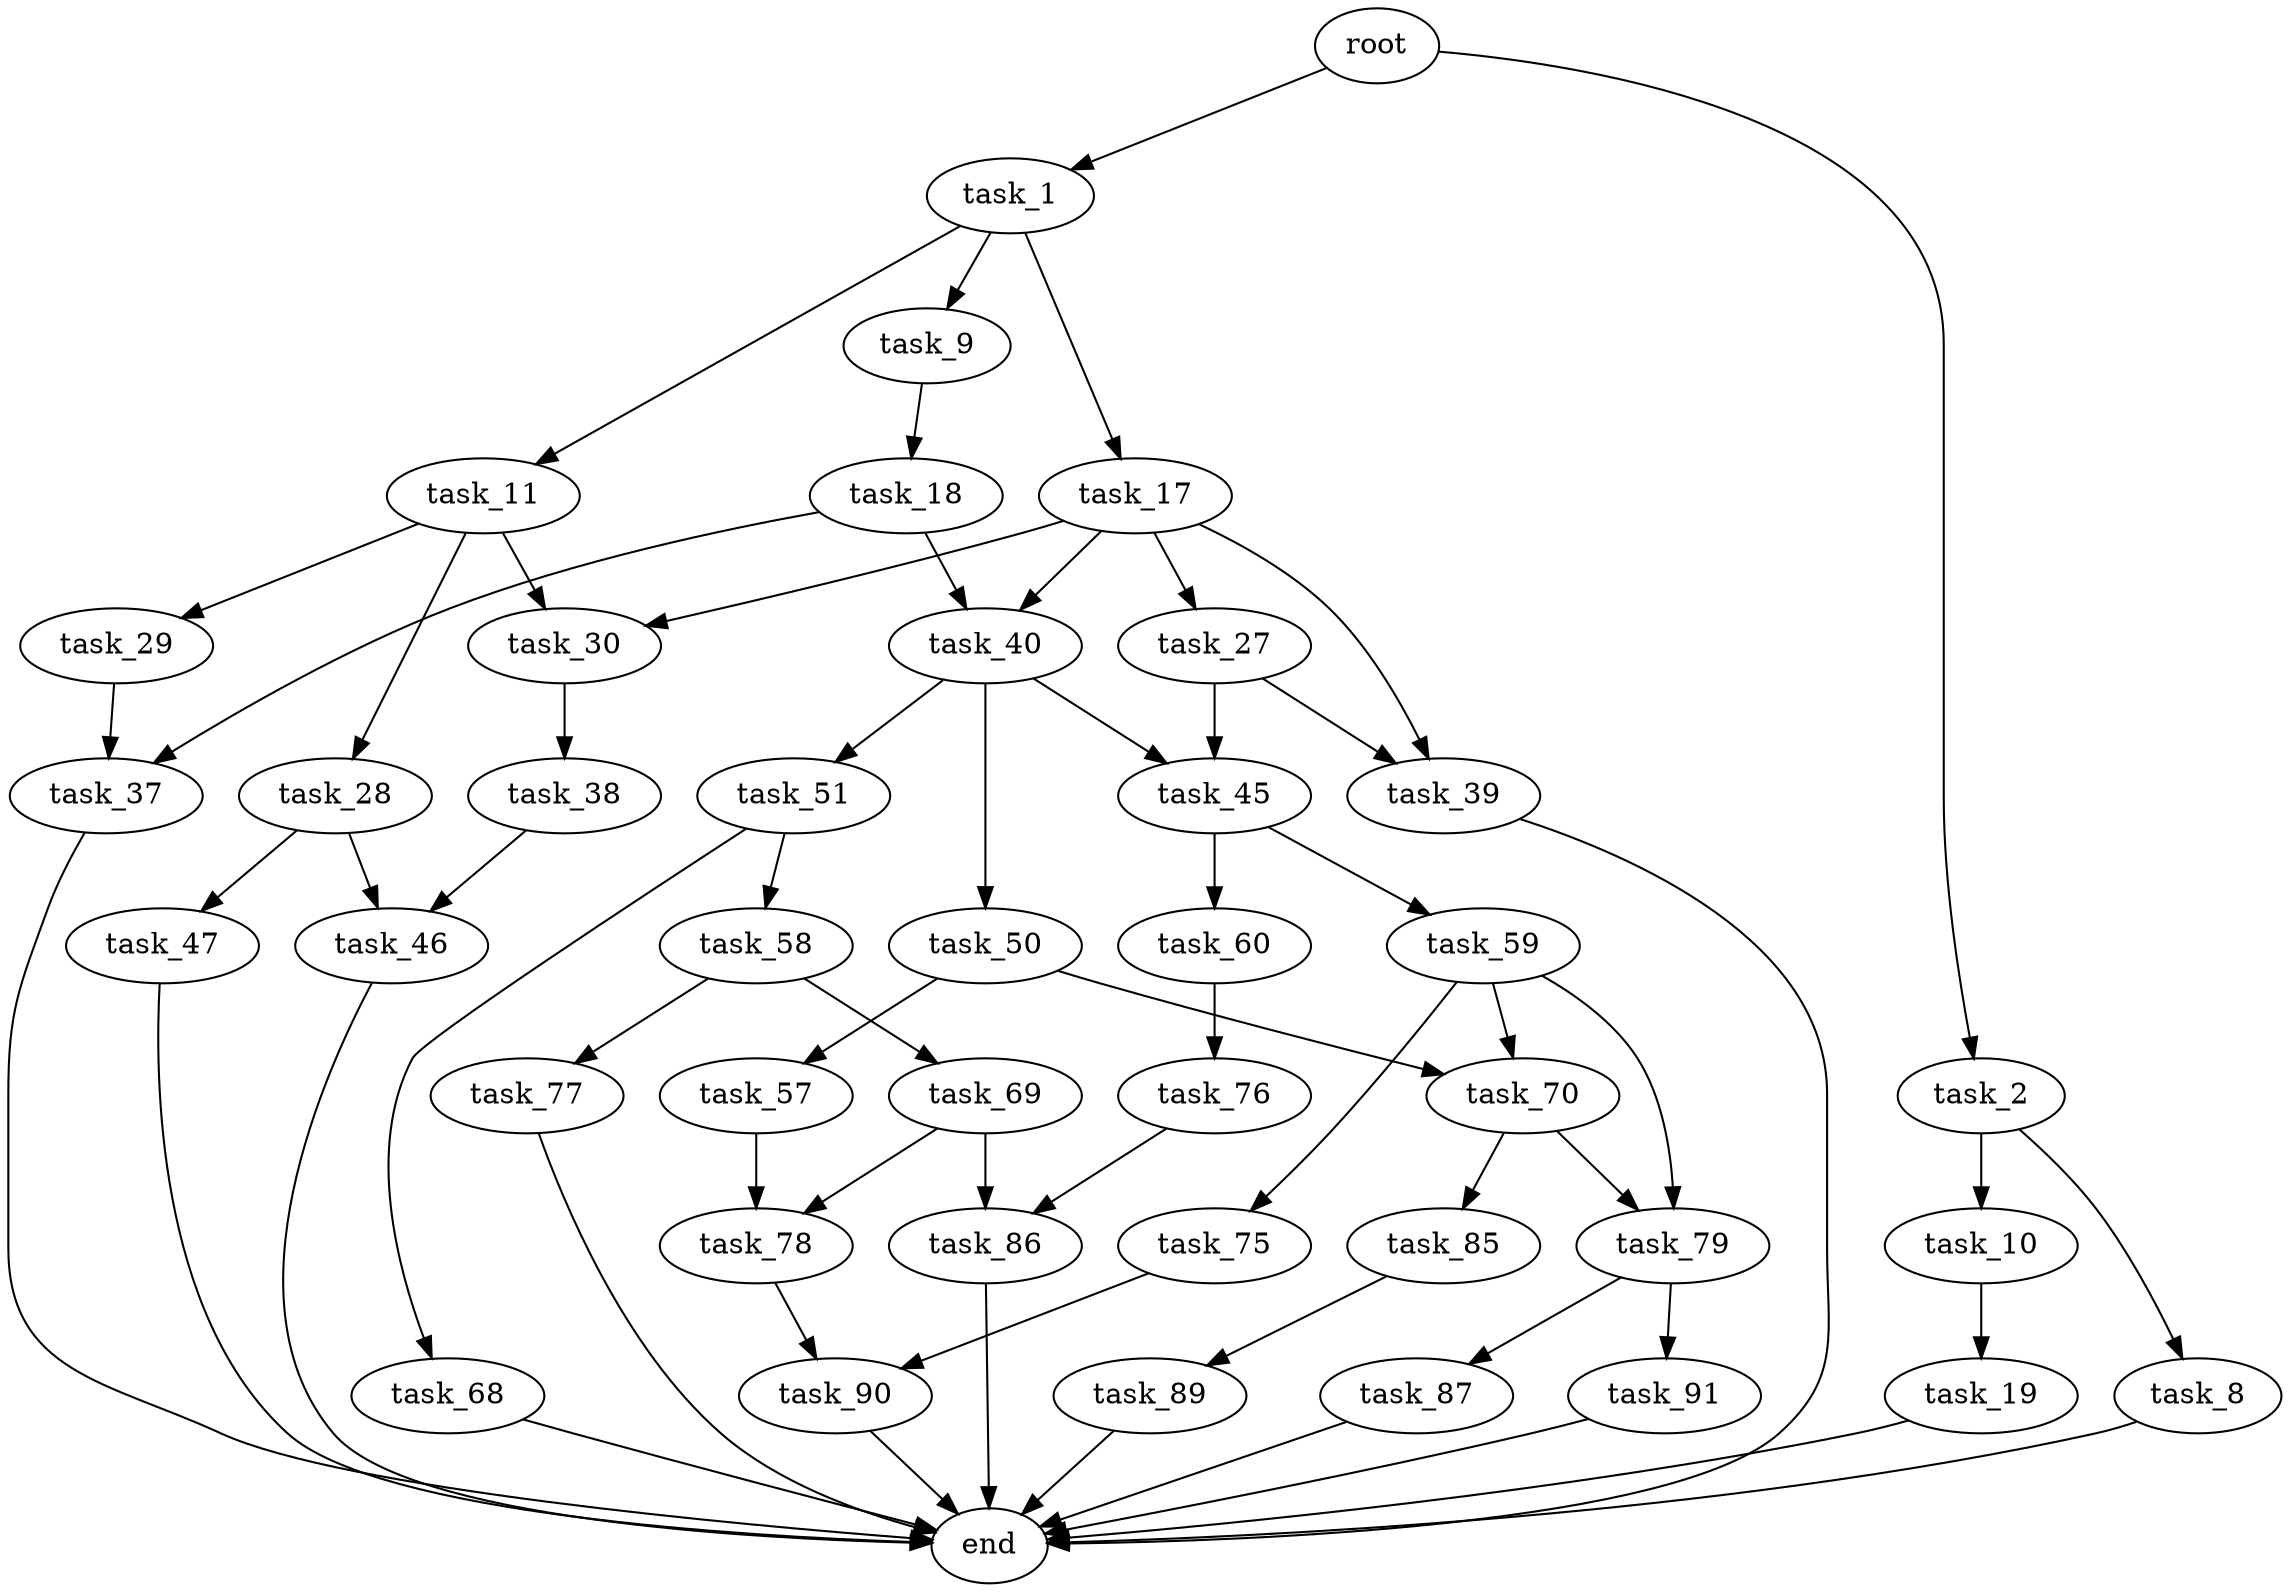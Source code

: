 digraph G {
  root [size="0.000000"];
  task_1 [size="782757789696.000000"];
  task_2 [size="424704177015.000000"];
  task_8 [size="68719476736.000000"];
  task_9 [size="162090032373.000000"];
  task_10 [size="134217728000.000000"];
  task_11 [size="134217728000.000000"];
  task_17 [size="258520532854.000000"];
  task_18 [size="1073741824000.000000"];
  task_19 [size="6412982610.000000"];
  task_27 [size="144889660127.000000"];
  task_28 [size="28991029248.000000"];
  task_29 [size="12486706320.000000"];
  task_30 [size="944032576.000000"];
  task_37 [size="57437513301.000000"];
  task_38 [size="849162951462.000000"];
  task_39 [size="321150992886.000000"];
  task_40 [size="549755813888.000000"];
  task_45 [size="247066390238.000000"];
  task_46 [size="560943858656.000000"];
  task_47 [size="17930868257.000000"];
  task_50 [size="1399081362457.000000"];
  task_51 [size="24895446589.000000"];
  task_57 [size="68719476736.000000"];
  task_58 [size="1073741824000.000000"];
  task_59 [size="28991029248.000000"];
  task_60 [size="2606487337.000000"];
  task_68 [size="68719476736.000000"];
  task_69 [size="231928233984.000000"];
  task_70 [size="42407028332.000000"];
  task_75 [size="28991029248.000000"];
  task_76 [size="231928233984.000000"];
  task_77 [size="368293445632.000000"];
  task_78 [size="19464493508.000000"];
  task_79 [size="1056824452509.000000"];
  task_85 [size="28991029248.000000"];
  task_86 [size="2126784856.000000"];
  task_87 [size="28991029248.000000"];
  task_89 [size="68719476736.000000"];
  task_90 [size="28991029248.000000"];
  task_91 [size="28991029248.000000"];
  end [size="0.000000"];

  root -> task_1 [size="1.000000"];
  root -> task_2 [size="1.000000"];
  task_1 -> task_9 [size="679477248.000000"];
  task_1 -> task_11 [size="679477248.000000"];
  task_1 -> task_17 [size="679477248.000000"];
  task_2 -> task_8 [size="301989888.000000"];
  task_2 -> task_10 [size="301989888.000000"];
  task_8 -> end [size="1.000000"];
  task_9 -> task_18 [size="134217728.000000"];
  task_10 -> task_19 [size="209715200.000000"];
  task_11 -> task_28 [size="209715200.000000"];
  task_11 -> task_29 [size="209715200.000000"];
  task_11 -> task_30 [size="209715200.000000"];
  task_17 -> task_27 [size="411041792.000000"];
  task_17 -> task_30 [size="411041792.000000"];
  task_17 -> task_39 [size="411041792.000000"];
  task_17 -> task_40 [size="411041792.000000"];
  task_18 -> task_37 [size="838860800.000000"];
  task_18 -> task_40 [size="838860800.000000"];
  task_19 -> end [size="1.000000"];
  task_27 -> task_39 [size="411041792.000000"];
  task_27 -> task_45 [size="411041792.000000"];
  task_28 -> task_46 [size="75497472.000000"];
  task_28 -> task_47 [size="75497472.000000"];
  task_29 -> task_37 [size="209715200.000000"];
  task_30 -> task_38 [size="33554432.000000"];
  task_37 -> end [size="1.000000"];
  task_38 -> task_46 [size="838860800.000000"];
  task_39 -> end [size="1.000000"];
  task_40 -> task_45 [size="536870912.000000"];
  task_40 -> task_50 [size="536870912.000000"];
  task_40 -> task_51 [size="536870912.000000"];
  task_45 -> task_59 [size="209715200.000000"];
  task_45 -> task_60 [size="209715200.000000"];
  task_46 -> end [size="1.000000"];
  task_47 -> end [size="1.000000"];
  task_50 -> task_57 [size="838860800.000000"];
  task_50 -> task_70 [size="838860800.000000"];
  task_51 -> task_58 [size="33554432.000000"];
  task_51 -> task_68 [size="33554432.000000"];
  task_57 -> task_78 [size="134217728.000000"];
  task_58 -> task_69 [size="838860800.000000"];
  task_58 -> task_77 [size="838860800.000000"];
  task_59 -> task_70 [size="75497472.000000"];
  task_59 -> task_75 [size="75497472.000000"];
  task_59 -> task_79 [size="75497472.000000"];
  task_60 -> task_76 [size="134217728.000000"];
  task_68 -> end [size="1.000000"];
  task_69 -> task_78 [size="301989888.000000"];
  task_69 -> task_86 [size="301989888.000000"];
  task_70 -> task_79 [size="838860800.000000"];
  task_70 -> task_85 [size="838860800.000000"];
  task_75 -> task_90 [size="75497472.000000"];
  task_76 -> task_86 [size="301989888.000000"];
  task_77 -> end [size="1.000000"];
  task_78 -> task_90 [size="411041792.000000"];
  task_79 -> task_87 [size="679477248.000000"];
  task_79 -> task_91 [size="679477248.000000"];
  task_85 -> task_89 [size="75497472.000000"];
  task_86 -> end [size="1.000000"];
  task_87 -> end [size="1.000000"];
  task_89 -> end [size="1.000000"];
  task_90 -> end [size="1.000000"];
  task_91 -> end [size="1.000000"];
}
